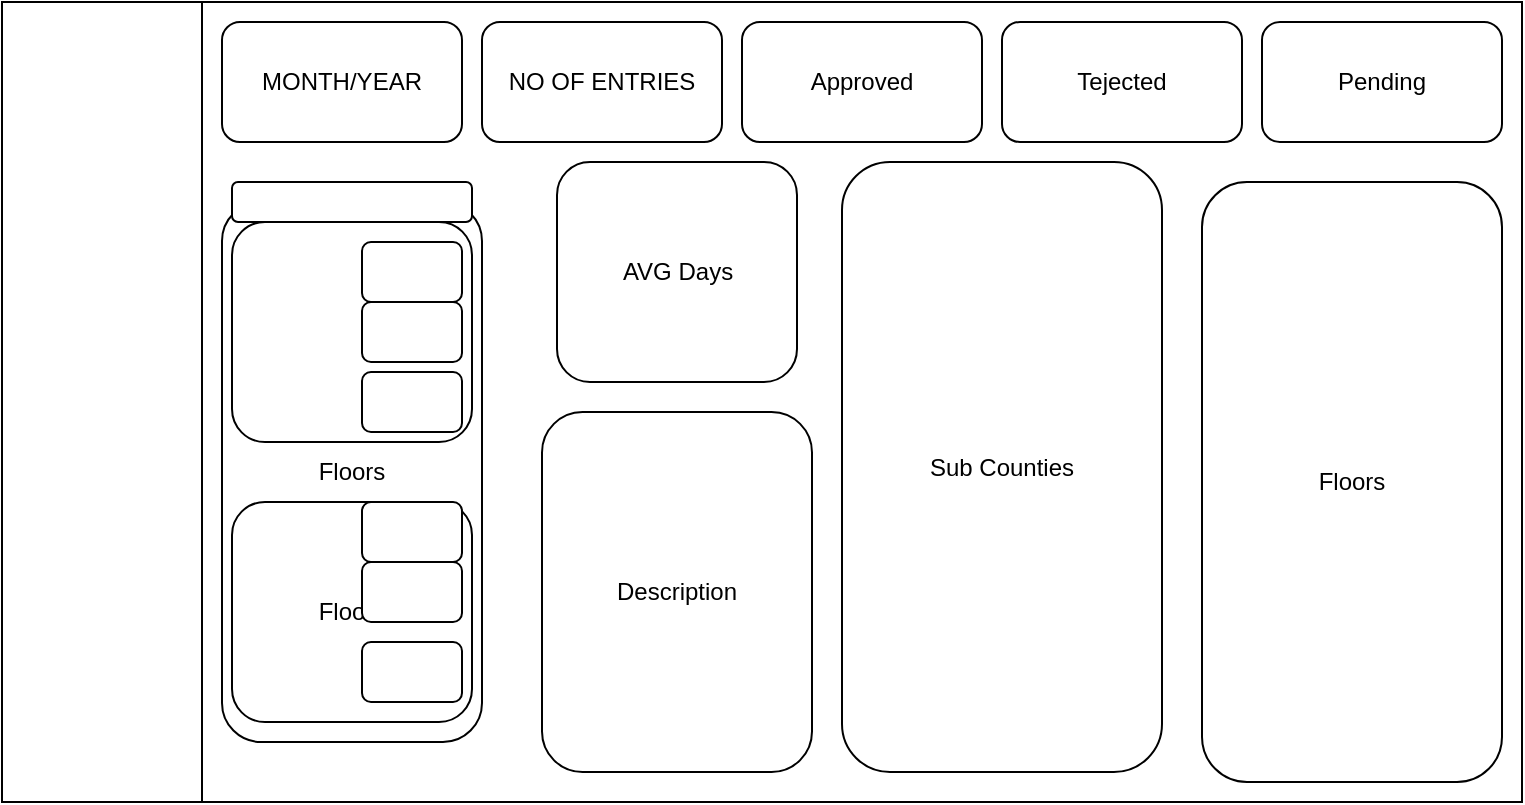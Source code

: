 <mxfile>
    <diagram id="cxfhxZ19CdfiKjtYn2Jq" name="Page-1">
        <mxGraphModel dx="1456" dy="657" grid="1" gridSize="10" guides="1" tooltips="1" connect="1" arrows="1" fold="1" page="1" pageScale="1" pageWidth="850" pageHeight="1100" math="0" shadow="0">
            <root>
                <mxCell id="0"/>
                <mxCell id="1" parent="0"/>
                <mxCell id="2" value="" style="rounded=0;whiteSpace=wrap;html=1;" parent="1" vertex="1">
                    <mxGeometry x="40" y="160" width="760" height="400" as="geometry"/>
                </mxCell>
                <mxCell id="3" value="" style="rounded=0;whiteSpace=wrap;html=1;" parent="1" vertex="1">
                    <mxGeometry x="40" y="160" width="100" height="400" as="geometry"/>
                </mxCell>
                <mxCell id="4" value="MONTH/YEAR" style="rounded=1;whiteSpace=wrap;html=1;" parent="1" vertex="1">
                    <mxGeometry x="150" y="170" width="120" height="60" as="geometry"/>
                </mxCell>
                <mxCell id="5" value="NO OF ENTRIES" style="rounded=1;whiteSpace=wrap;html=1;" parent="1" vertex="1">
                    <mxGeometry x="280" y="170" width="120" height="60" as="geometry"/>
                </mxCell>
                <mxCell id="6" value="Floors" style="rounded=1;whiteSpace=wrap;html=1;" vertex="1" parent="1">
                    <mxGeometry x="640" y="250" width="150" height="300" as="geometry"/>
                </mxCell>
                <mxCell id="7" value="Approved" style="rounded=1;whiteSpace=wrap;html=1;" vertex="1" parent="1">
                    <mxGeometry x="410" y="170" width="120" height="60" as="geometry"/>
                </mxCell>
                <mxCell id="8" value="Tejected&lt;span style=&quot;color: rgba(0, 0, 0, 0); font-family: monospace; font-size: 0px; text-align: start;&quot;&gt;%3CmxGraphModel%3E%3Croot%3E%3CmxCell%20id%3D%220%22%2F%3E%3CmxCell%20id%3D%221%22%20parent%3D%220%22%2F%3E%3CmxCell%20id%3D%222%22%20value%3D%22NO%20OF%20ENTRIES%22%20style%3D%22rounded%3D1%3BwhiteSpace%3Dwrap%3Bhtml%3D1%3B%22%20vertex%3D%221%22%20parent%3D%221%22%3E%3CmxGeometry%20x%3D%22280%22%20y%3D%22170%22%20width%3D%22120%22%20height%3D%2260%22%20as%3D%22geometry%22%2F%3E%3C%2FmxCell%3E%3C%2Froot%3E%3C%2FmxGraphModel%3E&lt;/span&gt;" style="rounded=1;whiteSpace=wrap;html=1;" vertex="1" parent="1">
                    <mxGeometry x="540" y="170" width="120" height="60" as="geometry"/>
                </mxCell>
                <mxCell id="9" value="Pending" style="rounded=1;whiteSpace=wrap;html=1;" vertex="1" parent="1">
                    <mxGeometry x="670" y="170" width="120" height="60" as="geometry"/>
                </mxCell>
                <mxCell id="10" value="Floors" style="rounded=1;whiteSpace=wrap;html=1;" vertex="1" parent="1">
                    <mxGeometry x="150" y="260" width="130" height="270" as="geometry"/>
                </mxCell>
                <mxCell id="11" value="" style="rounded=1;whiteSpace=wrap;html=1;" vertex="1" parent="1">
                    <mxGeometry x="155" y="270" width="120" height="110" as="geometry"/>
                </mxCell>
                <mxCell id="12" value="Floors" style="rounded=1;whiteSpace=wrap;html=1;" vertex="1" parent="1">
                    <mxGeometry x="155" y="410" width="120" height="110" as="geometry"/>
                </mxCell>
                <mxCell id="13" value="" style="rounded=1;whiteSpace=wrap;html=1;" vertex="1" parent="1">
                    <mxGeometry x="155" y="250" width="120" height="20" as="geometry"/>
                </mxCell>
                <mxCell id="14" value="" style="rounded=1;whiteSpace=wrap;html=1;" vertex="1" parent="1">
                    <mxGeometry x="220" y="280" width="50" height="30" as="geometry"/>
                </mxCell>
                <mxCell id="15" value="" style="rounded=1;whiteSpace=wrap;html=1;" vertex="1" parent="1">
                    <mxGeometry x="220" y="310" width="50" height="30" as="geometry"/>
                </mxCell>
                <mxCell id="16" value="" style="rounded=1;whiteSpace=wrap;html=1;" vertex="1" parent="1">
                    <mxGeometry x="220" y="345" width="50" height="30" as="geometry"/>
                </mxCell>
                <mxCell id="17" value="" style="rounded=1;whiteSpace=wrap;html=1;" vertex="1" parent="1">
                    <mxGeometry x="220" y="410" width="50" height="30" as="geometry"/>
                </mxCell>
                <mxCell id="18" value="" style="rounded=1;whiteSpace=wrap;html=1;" vertex="1" parent="1">
                    <mxGeometry x="220" y="440" width="50" height="30" as="geometry"/>
                </mxCell>
                <mxCell id="19" value="" style="rounded=1;whiteSpace=wrap;html=1;" vertex="1" parent="1">
                    <mxGeometry x="220" y="480" width="50" height="30" as="geometry"/>
                </mxCell>
                <mxCell id="20" value="Sub Counties" style="rounded=1;whiteSpace=wrap;html=1;" vertex="1" parent="1">
                    <mxGeometry x="460" y="240" width="160" height="305" as="geometry"/>
                </mxCell>
                <mxCell id="21" value="Description" style="rounded=1;whiteSpace=wrap;html=1;" vertex="1" parent="1">
                    <mxGeometry x="310" y="365" width="135" height="180" as="geometry"/>
                </mxCell>
                <mxCell id="22" value="AVG Days" style="rounded=1;whiteSpace=wrap;html=1;" vertex="1" parent="1">
                    <mxGeometry x="317.5" y="240" width="120" height="110" as="geometry"/>
                </mxCell>
            </root>
        </mxGraphModel>
    </diagram>
</mxfile>